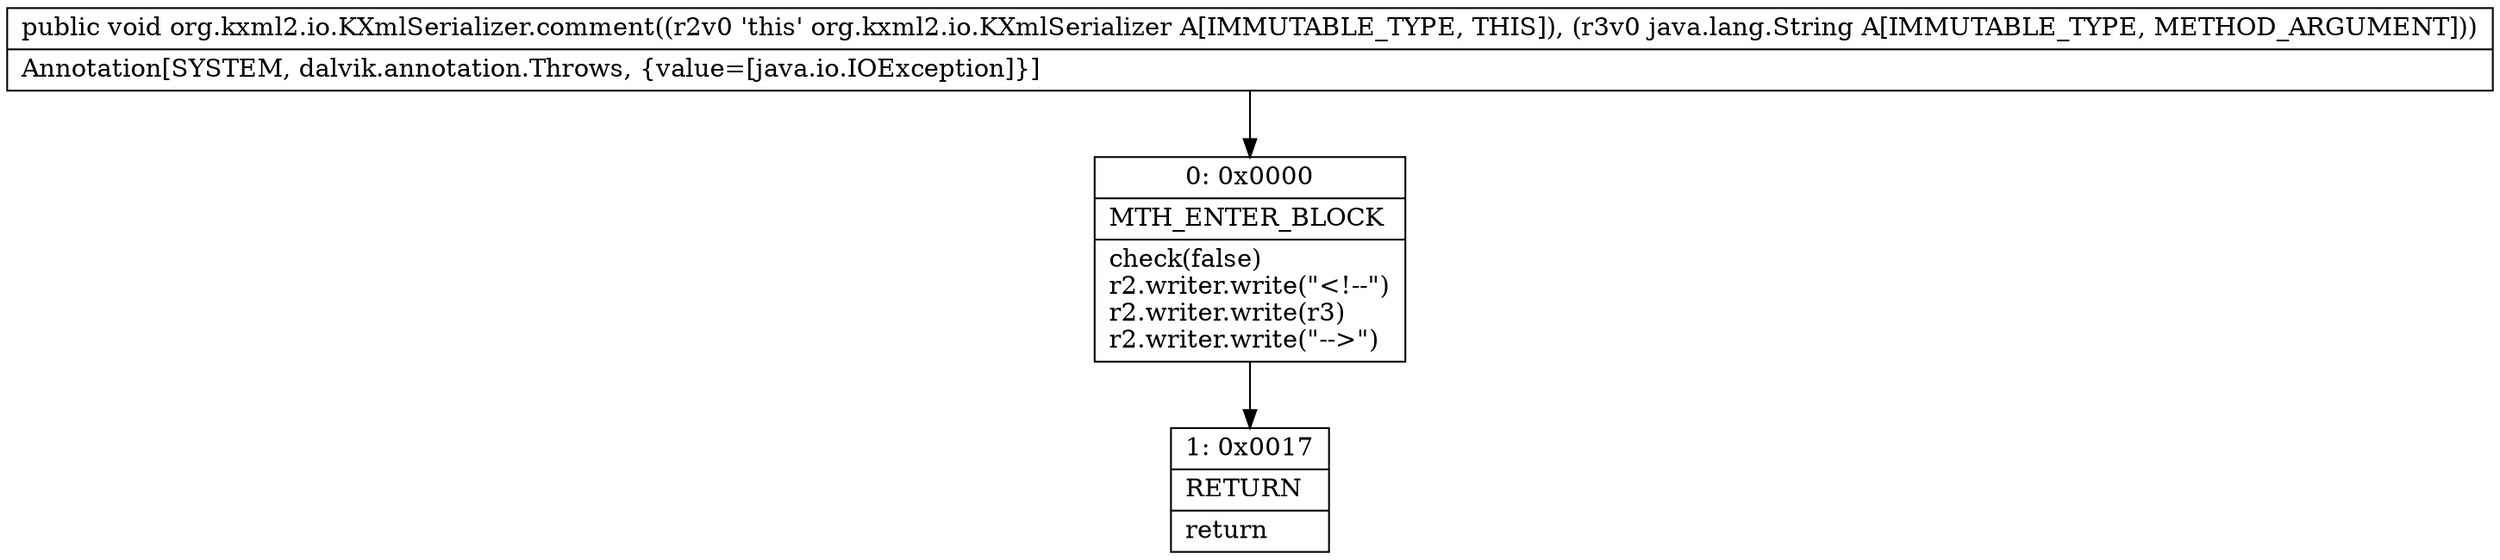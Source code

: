 digraph "CFG fororg.kxml2.io.KXmlSerializer.comment(Ljava\/lang\/String;)V" {
Node_0 [shape=record,label="{0\:\ 0x0000|MTH_ENTER_BLOCK\l|check(false)\lr2.writer.write(\"\<!\-\-\")\lr2.writer.write(r3)\lr2.writer.write(\"\-\-\>\")\l}"];
Node_1 [shape=record,label="{1\:\ 0x0017|RETURN\l|return\l}"];
MethodNode[shape=record,label="{public void org.kxml2.io.KXmlSerializer.comment((r2v0 'this' org.kxml2.io.KXmlSerializer A[IMMUTABLE_TYPE, THIS]), (r3v0 java.lang.String A[IMMUTABLE_TYPE, METHOD_ARGUMENT]))  | Annotation[SYSTEM, dalvik.annotation.Throws, \{value=[java.io.IOException]\}]\l}"];
MethodNode -> Node_0;
Node_0 -> Node_1;
}

